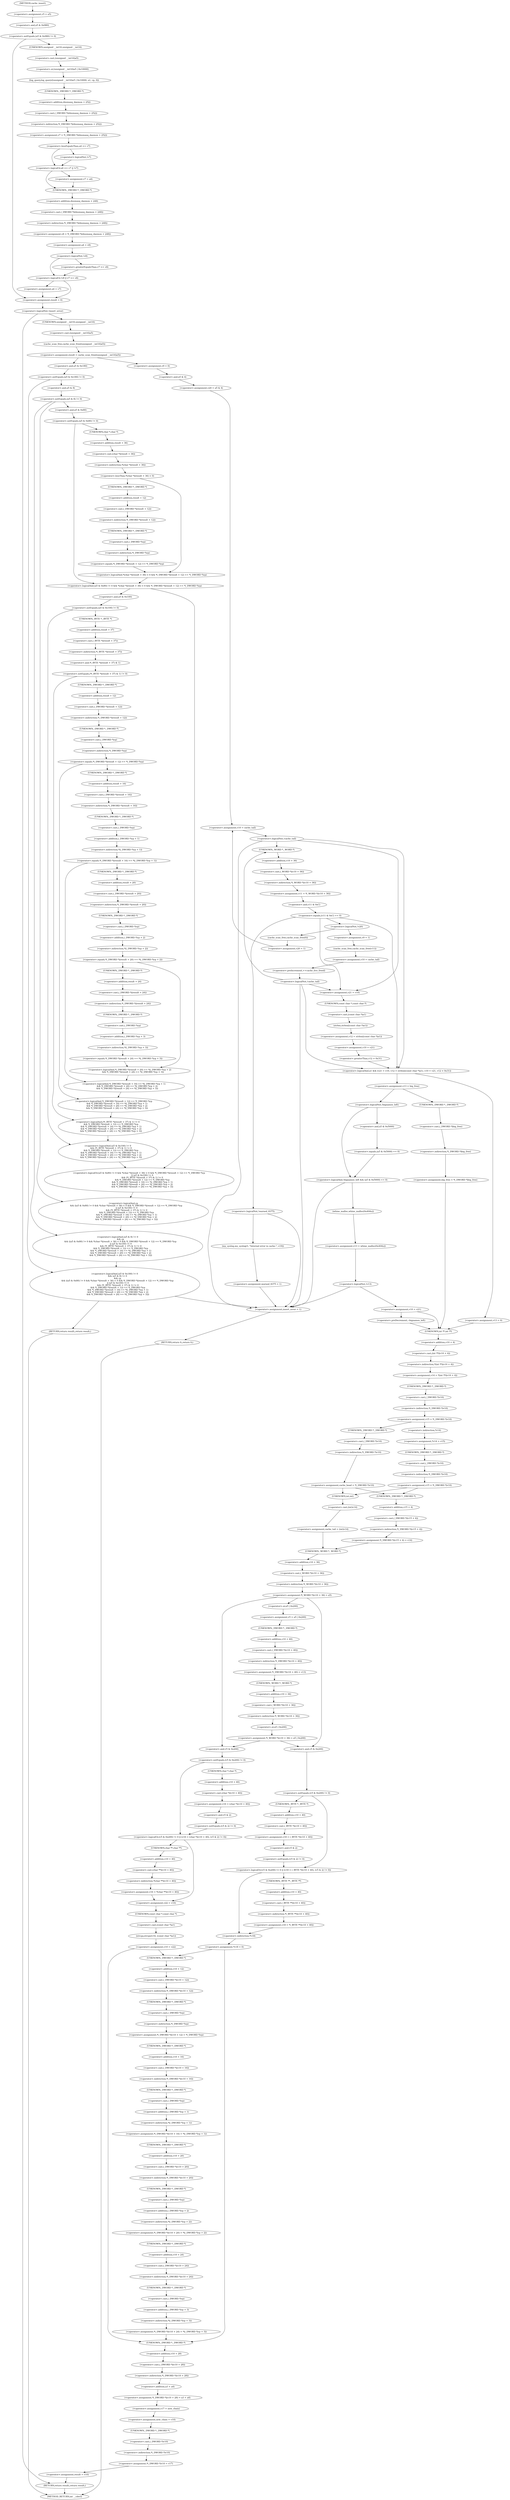digraph cache_insert {  
"1000144" [label = "(<operator>.assignment,v5 = a5)" ]
"1000148" [label = "(<operator>.notEquals,(a5 & 0x980) != 0)" ]
"1000149" [label = "(<operator>.and,a5 & 0x980)" ]
"1000154" [label = "(log_query,log_query((unsigned __int16)a5 | 0x10000, a1, cp, 0))" ]
"1000155" [label = "(<operator>.or,(unsigned __int16)a5 | 0x10000)" ]
"1000156" [label = "(<operator>.cast,(unsigned __int16)a5)" ]
"1000157" [label = "(UNKNOWN,unsigned __int16,unsigned __int16)" ]
"1000163" [label = "(<operator>.assignment,v7 = *(_DWORD *)(dnsmasq_daemon + 252))" ]
"1000165" [label = "(<operator>.indirection,*(_DWORD *)(dnsmasq_daemon + 252))" ]
"1000166" [label = "(<operator>.cast,(_DWORD *)(dnsmasq_daemon + 252))" ]
"1000167" [label = "(UNKNOWN,_DWORD *,_DWORD *)" ]
"1000168" [label = "(<operator>.addition,dnsmasq_daemon + 252)" ]
"1000172" [label = "(<operator>.logicalOr,a4 <= v7 || !v7)" ]
"1000173" [label = "(<operator>.lessEqualsThan,a4 <= v7)" ]
"1000176" [label = "(<operator>.logicalNot,!v7)" ]
"1000178" [label = "(<operator>.assignment,v7 = a4)" ]
"1000181" [label = "(<operator>.assignment,v8 = *(_DWORD *)(dnsmasq_daemon + 248))" ]
"1000183" [label = "(<operator>.indirection,*(_DWORD *)(dnsmasq_daemon + 248))" ]
"1000184" [label = "(<operator>.cast,(_DWORD *)(dnsmasq_daemon + 248))" ]
"1000185" [label = "(UNKNOWN,_DWORD *,_DWORD *)" ]
"1000186" [label = "(<operator>.addition,dnsmasq_daemon + 248)" ]
"1000189" [label = "(<operator>.assignment,a4 = v8)" ]
"1000193" [label = "(<operator>.logicalOr,!v8 || v7 >= v8)" ]
"1000194" [label = "(<operator>.logicalNot,!v8)" ]
"1000196" [label = "(<operator>.greaterEqualsThan,v7 >= v8)" ]
"1000199" [label = "(<operator>.assignment,a4 = v7)" ]
"1000202" [label = "(<operator>.assignment,result = 0)" ]
"1000206" [label = "(<operator>.logicalNot,!insert_error)" ]
"1000209" [label = "(<operator>.assignment,result = cache_scan_free((unsigned __int16)a5))" ]
"1000211" [label = "(cache_scan_free,cache_scan_free((unsigned __int16)a5))" ]
"1000212" [label = "(<operator>.cast,(unsigned __int16)a5)" ]
"1000213" [label = "(UNKNOWN,unsigned __int16,unsigned __int16)" ]
"1000219" [label = "(<operator>.logicalAnd,(a5 & 0x180) != 0\n        && (a5 & 8) != 0\n        && cp\n        && ((a5 & 0x80) != 0 && *(char *)(result + 36) < 0 && *(_DWORD *)(result + 12) == *(_DWORD *)cp\n         || (a5 & 0x100) != 0\n         && (*(_BYTE *)(result + 37) & 1) != 0\n         && *(_DWORD *)(result + 12) == *(_DWORD *)cp\n         && *(_DWORD *)(result + 16) == *((_DWORD *)cp + 1)\n         && *(_DWORD *)(result + 20) == *((_DWORD *)cp + 2)\n         && *(_DWORD *)(result + 24) == *((_DWORD *)cp + 3)))" ]
"1000220" [label = "(<operator>.notEquals,(a5 & 0x180) != 0)" ]
"1000221" [label = "(<operator>.and,a5 & 0x180)" ]
"1000225" [label = "(<operator>.logicalAnd,(a5 & 8) != 0\n        && cp\n        && ((a5 & 0x80) != 0 && *(char *)(result + 36) < 0 && *(_DWORD *)(result + 12) == *(_DWORD *)cp\n         || (a5 & 0x100) != 0\n         && (*(_BYTE *)(result + 37) & 1) != 0\n         && *(_DWORD *)(result + 12) == *(_DWORD *)cp\n         && *(_DWORD *)(result + 16) == *((_DWORD *)cp + 1)\n         && *(_DWORD *)(result + 20) == *((_DWORD *)cp + 2)\n         && *(_DWORD *)(result + 24) == *((_DWORD *)cp + 3)))" ]
"1000226" [label = "(<operator>.notEquals,(a5 & 8) != 0)" ]
"1000227" [label = "(<operator>.and,a5 & 8)" ]
"1000231" [label = "(<operator>.logicalAnd,cp\n        && ((a5 & 0x80) != 0 && *(char *)(result + 36) < 0 && *(_DWORD *)(result + 12) == *(_DWORD *)cp\n         || (a5 & 0x100) != 0\n         && (*(_BYTE *)(result + 37) & 1) != 0\n         && *(_DWORD *)(result + 12) == *(_DWORD *)cp\n         && *(_DWORD *)(result + 16) == *((_DWORD *)cp + 1)\n         && *(_DWORD *)(result + 20) == *((_DWORD *)cp + 2)\n         && *(_DWORD *)(result + 24) == *((_DWORD *)cp + 3)))" ]
"1000233" [label = "(<operator>.logicalOr,(a5 & 0x80) != 0 && *(char *)(result + 36) < 0 && *(_DWORD *)(result + 12) == *(_DWORD *)cp\n         || (a5 & 0x100) != 0\n         && (*(_BYTE *)(result + 37) & 1) != 0\n         && *(_DWORD *)(result + 12) == *(_DWORD *)cp\n         && *(_DWORD *)(result + 16) == *((_DWORD *)cp + 1)\n         && *(_DWORD *)(result + 20) == *((_DWORD *)cp + 2)\n         && *(_DWORD *)(result + 24) == *((_DWORD *)cp + 3))" ]
"1000234" [label = "(<operator>.logicalAnd,(a5 & 0x80) != 0 && *(char *)(result + 36) < 0 && *(_DWORD *)(result + 12) == *(_DWORD *)cp)" ]
"1000235" [label = "(<operator>.notEquals,(a5 & 0x80) != 0)" ]
"1000236" [label = "(<operator>.and,a5 & 0x80)" ]
"1000240" [label = "(<operator>.logicalAnd,*(char *)(result + 36) < 0 && *(_DWORD *)(result + 12) == *(_DWORD *)cp)" ]
"1000241" [label = "(<operator>.lessThan,*(char *)(result + 36) < 0)" ]
"1000242" [label = "(<operator>.indirection,*(char *)(result + 36))" ]
"1000243" [label = "(<operator>.cast,(char *)(result + 36))" ]
"1000244" [label = "(UNKNOWN,char *,char *)" ]
"1000245" [label = "(<operator>.addition,result + 36)" ]
"1000249" [label = "(<operator>.equals,*(_DWORD *)(result + 12) == *(_DWORD *)cp)" ]
"1000250" [label = "(<operator>.indirection,*(_DWORD *)(result + 12))" ]
"1000251" [label = "(<operator>.cast,(_DWORD *)(result + 12))" ]
"1000252" [label = "(UNKNOWN,_DWORD *,_DWORD *)" ]
"1000253" [label = "(<operator>.addition,result + 12)" ]
"1000256" [label = "(<operator>.indirection,*(_DWORD *)cp)" ]
"1000257" [label = "(<operator>.cast,(_DWORD *)cp)" ]
"1000258" [label = "(UNKNOWN,_DWORD *,_DWORD *)" ]
"1000260" [label = "(<operator>.logicalAnd,(a5 & 0x100) != 0\n         && (*(_BYTE *)(result + 37) & 1) != 0\n         && *(_DWORD *)(result + 12) == *(_DWORD *)cp\n         && *(_DWORD *)(result + 16) == *((_DWORD *)cp + 1)\n         && *(_DWORD *)(result + 20) == *((_DWORD *)cp + 2)\n         && *(_DWORD *)(result + 24) == *((_DWORD *)cp + 3))" ]
"1000261" [label = "(<operator>.notEquals,(a5 & 0x100) != 0)" ]
"1000262" [label = "(<operator>.and,a5 & 0x100)" ]
"1000266" [label = "(<operator>.logicalAnd,(*(_BYTE *)(result + 37) & 1) != 0\n         && *(_DWORD *)(result + 12) == *(_DWORD *)cp\n         && *(_DWORD *)(result + 16) == *((_DWORD *)cp + 1)\n         && *(_DWORD *)(result + 20) == *((_DWORD *)cp + 2)\n         && *(_DWORD *)(result + 24) == *((_DWORD *)cp + 3))" ]
"1000267" [label = "(<operator>.notEquals,(*(_BYTE *)(result + 37) & 1) != 0)" ]
"1000268" [label = "(<operator>.and,*(_BYTE *)(result + 37) & 1)" ]
"1000269" [label = "(<operator>.indirection,*(_BYTE *)(result + 37))" ]
"1000270" [label = "(<operator>.cast,(_BYTE *)(result + 37))" ]
"1000271" [label = "(UNKNOWN,_BYTE *,_BYTE *)" ]
"1000272" [label = "(<operator>.addition,result + 37)" ]
"1000277" [label = "(<operator>.logicalAnd,*(_DWORD *)(result + 12) == *(_DWORD *)cp\n         && *(_DWORD *)(result + 16) == *((_DWORD *)cp + 1)\n         && *(_DWORD *)(result + 20) == *((_DWORD *)cp + 2)\n         && *(_DWORD *)(result + 24) == *((_DWORD *)cp + 3))" ]
"1000278" [label = "(<operator>.equals,*(_DWORD *)(result + 12) == *(_DWORD *)cp)" ]
"1000279" [label = "(<operator>.indirection,*(_DWORD *)(result + 12))" ]
"1000280" [label = "(<operator>.cast,(_DWORD *)(result + 12))" ]
"1000281" [label = "(UNKNOWN,_DWORD *,_DWORD *)" ]
"1000282" [label = "(<operator>.addition,result + 12)" ]
"1000285" [label = "(<operator>.indirection,*(_DWORD *)cp)" ]
"1000286" [label = "(<operator>.cast,(_DWORD *)cp)" ]
"1000287" [label = "(UNKNOWN,_DWORD *,_DWORD *)" ]
"1000289" [label = "(<operator>.logicalAnd,*(_DWORD *)(result + 16) == *((_DWORD *)cp + 1)\n         && *(_DWORD *)(result + 20) == *((_DWORD *)cp + 2)\n         && *(_DWORD *)(result + 24) == *((_DWORD *)cp + 3))" ]
"1000290" [label = "(<operator>.equals,*(_DWORD *)(result + 16) == *((_DWORD *)cp + 1))" ]
"1000291" [label = "(<operator>.indirection,*(_DWORD *)(result + 16))" ]
"1000292" [label = "(<operator>.cast,(_DWORD *)(result + 16))" ]
"1000293" [label = "(UNKNOWN,_DWORD *,_DWORD *)" ]
"1000294" [label = "(<operator>.addition,result + 16)" ]
"1000297" [label = "(<operator>.indirection,*((_DWORD *)cp + 1))" ]
"1000298" [label = "(<operator>.addition,(_DWORD *)cp + 1)" ]
"1000299" [label = "(<operator>.cast,(_DWORD *)cp)" ]
"1000300" [label = "(UNKNOWN,_DWORD *,_DWORD *)" ]
"1000303" [label = "(<operator>.logicalAnd,*(_DWORD *)(result + 20) == *((_DWORD *)cp + 2)\n         && *(_DWORD *)(result + 24) == *((_DWORD *)cp + 3))" ]
"1000304" [label = "(<operator>.equals,*(_DWORD *)(result + 20) == *((_DWORD *)cp + 2))" ]
"1000305" [label = "(<operator>.indirection,*(_DWORD *)(result + 20))" ]
"1000306" [label = "(<operator>.cast,(_DWORD *)(result + 20))" ]
"1000307" [label = "(UNKNOWN,_DWORD *,_DWORD *)" ]
"1000308" [label = "(<operator>.addition,result + 20)" ]
"1000311" [label = "(<operator>.indirection,*((_DWORD *)cp + 2))" ]
"1000312" [label = "(<operator>.addition,(_DWORD *)cp + 2)" ]
"1000313" [label = "(<operator>.cast,(_DWORD *)cp)" ]
"1000314" [label = "(UNKNOWN,_DWORD *,_DWORD *)" ]
"1000317" [label = "(<operator>.equals,*(_DWORD *)(result + 24) == *((_DWORD *)cp + 3))" ]
"1000318" [label = "(<operator>.indirection,*(_DWORD *)(result + 24))" ]
"1000319" [label = "(<operator>.cast,(_DWORD *)(result + 24))" ]
"1000320" [label = "(UNKNOWN,_DWORD *,_DWORD *)" ]
"1000321" [label = "(<operator>.addition,result + 24)" ]
"1000324" [label = "(<operator>.indirection,*((_DWORD *)cp + 3))" ]
"1000325" [label = "(<operator>.addition,(_DWORD *)cp + 3)" ]
"1000326" [label = "(<operator>.cast,(_DWORD *)cp)" ]
"1000327" [label = "(UNKNOWN,_DWORD *,_DWORD *)" ]
"1000331" [label = "(RETURN,return result;,return result;)" ]
"1000334" [label = "(<operator>.assignment,insert_error = 1)" ]
"1000337" [label = "(RETURN,return 0;,return 0;)" ]
"1000339" [label = "(<operator>.assignment,v9 = 0)" ]
"1000342" [label = "(<operator>.assignment,v20 = a5 & 4)" ]
"1000344" [label = "(<operator>.and,a5 & 4)" ]
"1000348" [label = "(<operator>.assignment,v10 = cache_tail)" ]
"1000352" [label = "(<operator>.logicalNot,!cache_tail)" ]
"1000358" [label = "(<operator>.assignment,v11 = *(_WORD *)(v10 + 36))" ]
"1000360" [label = "(<operator>.indirection,*(_WORD *)(v10 + 36))" ]
"1000361" [label = "(<operator>.cast,(_WORD *)(v10 + 36))" ]
"1000362" [label = "(UNKNOWN,_WORD *,_WORD *)" ]
"1000363" [label = "(<operator>.addition,v10 + 36)" ]
"1000367" [label = "(<operator>.equals,(v11 & 0xC) == 0)" ]
"1000368" [label = "(<operator>.and,v11 & 0xC)" ]
"1000377" [label = "(<operator>.logicalNot,!warned_8375)" ]
"1000380" [label = "(my_syslog,my_syslog(3, \"Internal error in cache.\", v19))" ]
"1000384" [label = "(<operator>.assignment,warned_8375 = 1)" ]
"1000389" [label = "(<operator>.logicalNot,!v20)" ]
"1000392" [label = "(cache_scan_free,cache_scan_free(0))" ]
"1000394" [label = "(<operator>.assignment,v20 = 1)" ]
"1000398" [label = "(<operator>.assignment,v9 = 1)" ]
"1000401" [label = "(cache_scan_free,cache_scan_free(v11))" ]
"1000403" [label = "(<operator>.assignment,v10 = cache_tail)" ]
"1000406" [label = "(<operator>.preIncrement,++cache_live_freed)" ]
"1000409" [label = "(<operator>.logicalNot,!cache_tail)" ]
"1000413" [label = "(<operator>.logicalAnd,a1 && (v21 = v10, v12 = strlen((const char *)a1), v10 = v21, v12 > 0x31))" ]
"1000416" [label = "(<operator>.assignment,v21 = v10)" ]
"1000420" [label = "(<operator>.assignment,v12 = strlen((const char *)a1))" ]
"1000422" [label = "(strlen,strlen((const char *)a1))" ]
"1000423" [label = "(<operator>.cast,(const char *)a1)" ]
"1000424" [label = "(UNKNOWN,const char *,const char *)" ]
"1000427" [label = "(<operator>.assignment,v10 = v21)" ]
"1000430" [label = "(<operator>.greaterThan,v12 > 0x31)" ]
"1000434" [label = "(<operator>.assignment,v13 = big_free)" ]
"1000440" [label = "(<operator>.assignment,big_free = *(_DWORD *)big_free)" ]
"1000442" [label = "(<operator>.indirection,*(_DWORD *)big_free)" ]
"1000443" [label = "(<operator>.cast,(_DWORD *)big_free)" ]
"1000444" [label = "(UNKNOWN,_DWORD *,_DWORD *)" ]
"1000449" [label = "(<operator>.logicalAnd,!bignames_left && (a5 & 0x5000) == 0)" ]
"1000450" [label = "(<operator>.logicalNot,!bignames_left)" ]
"1000452" [label = "(<operator>.equals,(a5 & 0x5000) == 0)" ]
"1000453" [label = "(<operator>.and,a5 & 0x5000)" ]
"1000458" [label = "(<operator>.assignment,v13 = whine_malloc(0x404u))" ]
"1000460" [label = "(whine_malloc,whine_malloc(0x404u))" ]
"1000463" [label = "(<operator>.logicalNot,!v13)" ]
"1000466" [label = "(<operator>.assignment,v10 = v21)" ]
"1000471" [label = "(<operator>.preDecrement,--bignames_left)" ]
"1000475" [label = "(<operator>.assignment,v13 = 0)" ]
"1000478" [label = "(<operator>.assignment,v14 = *(int **)(v10 + 4))" ]
"1000480" [label = "(<operator>.indirection,*(int **)(v10 + 4))" ]
"1000481" [label = "(<operator>.cast,(int **)(v10 + 4))" ]
"1000482" [label = "(UNKNOWN,int **,int **)" ]
"1000483" [label = "(<operator>.addition,v10 + 4)" ]
"1000486" [label = "(<operator>.assignment,v15 = *(_DWORD *)v10)" ]
"1000488" [label = "(<operator>.indirection,*(_DWORD *)v10)" ]
"1000489" [label = "(<operator>.cast,(_DWORD *)v10)" ]
"1000490" [label = "(UNKNOWN,_DWORD *,_DWORD *)" ]
"1000495" [label = "(<operator>.assignment,*v14 = v15)" ]
"1000496" [label = "(<operator>.indirection,*v14)" ]
"1000499" [label = "(<operator>.assignment,v15 = *(_DWORD *)v10)" ]
"1000501" [label = "(<operator>.indirection,*(_DWORD *)v10)" ]
"1000502" [label = "(<operator>.cast,(_DWORD *)v10)" ]
"1000503" [label = "(UNKNOWN,_DWORD *,_DWORD *)" ]
"1000507" [label = "(<operator>.assignment,cache_head = *(_DWORD *)v10)" ]
"1000509" [label = "(<operator>.indirection,*(_DWORD *)v10)" ]
"1000510" [label = "(<operator>.cast,(_DWORD *)v10)" ]
"1000511" [label = "(UNKNOWN,_DWORD *,_DWORD *)" ]
"1000515" [label = "(<operator>.assignment,*(_DWORD *)(v15 + 4) = v14)" ]
"1000516" [label = "(<operator>.indirection,*(_DWORD *)(v15 + 4))" ]
"1000517" [label = "(<operator>.cast,(_DWORD *)(v15 + 4))" ]
"1000518" [label = "(UNKNOWN,_DWORD *,_DWORD *)" ]
"1000519" [label = "(<operator>.addition,v15 + 4)" ]
"1000524" [label = "(<operator>.assignment,cache_tail = (int)v14)" ]
"1000526" [label = "(<operator>.cast,(int)v14)" ]
"1000527" [label = "(UNKNOWN,int,int)" ]
"1000529" [label = "(<operator>.assignment,*(_WORD *)(v10 + 36) = a5)" ]
"1000530" [label = "(<operator>.indirection,*(_WORD *)(v10 + 36))" ]
"1000531" [label = "(<operator>.cast,(_WORD *)(v10 + 36))" ]
"1000532" [label = "(UNKNOWN,_WORD *,_WORD *)" ]
"1000533" [label = "(<operator>.addition,v10 + 36)" ]
"1000540" [label = "(<operator>.assignment,v5 = a5 | 0x200)" ]
"1000542" [label = "(<operator>.or,a5 | 0x200)" ]
"1000545" [label = "(<operator>.assignment,*(_DWORD *)(v10 + 40) = v13)" ]
"1000546" [label = "(<operator>.indirection,*(_DWORD *)(v10 + 40))" ]
"1000547" [label = "(<operator>.cast,(_DWORD *)(v10 + 40))" ]
"1000548" [label = "(UNKNOWN,_DWORD *,_DWORD *)" ]
"1000549" [label = "(<operator>.addition,v10 + 40)" ]
"1000553" [label = "(<operator>.assignment,*(_WORD *)(v10 + 36) = a5 | 0x200)" ]
"1000554" [label = "(<operator>.indirection,*(_WORD *)(v10 + 36))" ]
"1000555" [label = "(<operator>.cast,(_WORD *)(v10 + 36))" ]
"1000556" [label = "(UNKNOWN,_WORD *,_WORD *)" ]
"1000557" [label = "(<operator>.addition,v10 + 36)" ]
"1000560" [label = "(<operator>.or,a5 | 0x200)" ]
"1000567" [label = "(<operator>.logicalOr,(v5 & 0x200) != 0 || (v16 = (char *)(v10 + 40), (v5 & 2) != 0))" ]
"1000568" [label = "(<operator>.notEquals,(v5 & 0x200) != 0)" ]
"1000569" [label = "(<operator>.and,v5 & 0x200)" ]
"1000574" [label = "(<operator>.assignment,v16 = (char *)(v10 + 40))" ]
"1000576" [label = "(<operator>.cast,(char *)(v10 + 40))" ]
"1000577" [label = "(UNKNOWN,char *,char *)" ]
"1000578" [label = "(<operator>.addition,v10 + 40)" ]
"1000581" [label = "(<operator>.notEquals,(v5 & 2) != 0)" ]
"1000582" [label = "(<operator>.and,v5 & 2)" ]
"1000586" [label = "(<operator>.assignment,v16 = *(char **)(v10 + 40))" ]
"1000588" [label = "(<operator>.indirection,*(char **)(v10 + 40))" ]
"1000589" [label = "(<operator>.cast,(char **)(v10 + 40))" ]
"1000590" [label = "(UNKNOWN,char **,char **)" ]
"1000591" [label = "(<operator>.addition,v10 + 40)" ]
"1000594" [label = "(<operator>.assignment,v22 = v10)" ]
"1000597" [label = "(strcpy,strcpy(v16, (const char *)a1))" ]
"1000599" [label = "(<operator>.cast,(const char *)a1)" ]
"1000600" [label = "(UNKNOWN,const char *,const char *)" ]
"1000602" [label = "(<operator>.assignment,v10 = v22)" ]
"1000608" [label = "(<operator>.logicalOr,(v5 & 0x200) != 0 || (v18 = (_BYTE *)(v10 + 40), (v5 & 2) != 0))" ]
"1000609" [label = "(<operator>.notEquals,(v5 & 0x200) != 0)" ]
"1000610" [label = "(<operator>.and,v5 & 0x200)" ]
"1000615" [label = "(<operator>.assignment,v18 = (_BYTE *)(v10 + 40))" ]
"1000617" [label = "(<operator>.cast,(_BYTE *)(v10 + 40))" ]
"1000618" [label = "(UNKNOWN,_BYTE *,_BYTE *)" ]
"1000619" [label = "(<operator>.addition,v10 + 40)" ]
"1000622" [label = "(<operator>.notEquals,(v5 & 2) != 0)" ]
"1000623" [label = "(<operator>.and,v5 & 2)" ]
"1000627" [label = "(<operator>.assignment,v18 = *(_BYTE **)(v10 + 40))" ]
"1000629" [label = "(<operator>.indirection,*(_BYTE **)(v10 + 40))" ]
"1000630" [label = "(<operator>.cast,(_BYTE **)(v10 + 40))" ]
"1000631" [label = "(UNKNOWN,_BYTE **,_BYTE **)" ]
"1000632" [label = "(<operator>.addition,v10 + 40)" ]
"1000635" [label = "(<operator>.assignment,*v18 = 0)" ]
"1000636" [label = "(<operator>.indirection,*v18)" ]
"1000642" [label = "(<operator>.assignment,*(_DWORD *)(v10 + 12) = *(_DWORD *)cp)" ]
"1000643" [label = "(<operator>.indirection,*(_DWORD *)(v10 + 12))" ]
"1000644" [label = "(<operator>.cast,(_DWORD *)(v10 + 12))" ]
"1000645" [label = "(UNKNOWN,_DWORD *,_DWORD *)" ]
"1000646" [label = "(<operator>.addition,v10 + 12)" ]
"1000649" [label = "(<operator>.indirection,*(_DWORD *)cp)" ]
"1000650" [label = "(<operator>.cast,(_DWORD *)cp)" ]
"1000651" [label = "(UNKNOWN,_DWORD *,_DWORD *)" ]
"1000653" [label = "(<operator>.assignment,*(_DWORD *)(v10 + 16) = *((_DWORD *)cp + 1))" ]
"1000654" [label = "(<operator>.indirection,*(_DWORD *)(v10 + 16))" ]
"1000655" [label = "(<operator>.cast,(_DWORD *)(v10 + 16))" ]
"1000656" [label = "(UNKNOWN,_DWORD *,_DWORD *)" ]
"1000657" [label = "(<operator>.addition,v10 + 16)" ]
"1000660" [label = "(<operator>.indirection,*((_DWORD *)cp + 1))" ]
"1000661" [label = "(<operator>.addition,(_DWORD *)cp + 1)" ]
"1000662" [label = "(<operator>.cast,(_DWORD *)cp)" ]
"1000663" [label = "(UNKNOWN,_DWORD *,_DWORD *)" ]
"1000666" [label = "(<operator>.assignment,*(_DWORD *)(v10 + 20) = *((_DWORD *)cp + 2))" ]
"1000667" [label = "(<operator>.indirection,*(_DWORD *)(v10 + 20))" ]
"1000668" [label = "(<operator>.cast,(_DWORD *)(v10 + 20))" ]
"1000669" [label = "(UNKNOWN,_DWORD *,_DWORD *)" ]
"1000670" [label = "(<operator>.addition,v10 + 20)" ]
"1000673" [label = "(<operator>.indirection,*((_DWORD *)cp + 2))" ]
"1000674" [label = "(<operator>.addition,(_DWORD *)cp + 2)" ]
"1000675" [label = "(<operator>.cast,(_DWORD *)cp)" ]
"1000676" [label = "(UNKNOWN,_DWORD *,_DWORD *)" ]
"1000679" [label = "(<operator>.assignment,*(_DWORD *)(v10 + 24) = *((_DWORD *)cp + 3))" ]
"1000680" [label = "(<operator>.indirection,*(_DWORD *)(v10 + 24))" ]
"1000681" [label = "(<operator>.cast,(_DWORD *)(v10 + 24))" ]
"1000682" [label = "(UNKNOWN,_DWORD *,_DWORD *)" ]
"1000683" [label = "(<operator>.addition,v10 + 24)" ]
"1000686" [label = "(<operator>.indirection,*((_DWORD *)cp + 3))" ]
"1000687" [label = "(<operator>.addition,(_DWORD *)cp + 3)" ]
"1000688" [label = "(<operator>.cast,(_DWORD *)cp)" ]
"1000689" [label = "(UNKNOWN,_DWORD *,_DWORD *)" ]
"1000692" [label = "(<operator>.assignment,*(_DWORD *)(v10 + 28) = a3 + a4)" ]
"1000693" [label = "(<operator>.indirection,*(_DWORD *)(v10 + 28))" ]
"1000694" [label = "(<operator>.cast,(_DWORD *)(v10 + 28))" ]
"1000695" [label = "(UNKNOWN,_DWORD *,_DWORD *)" ]
"1000696" [label = "(<operator>.addition,v10 + 28)" ]
"1000699" [label = "(<operator>.addition,a3 + a4)" ]
"1000702" [label = "(<operator>.assignment,v17 = new_chain)" ]
"1000705" [label = "(<operator>.assignment,new_chain = v10)" ]
"1000708" [label = "(<operator>.assignment,*(_DWORD *)v10 = v17)" ]
"1000709" [label = "(<operator>.indirection,*(_DWORD *)v10)" ]
"1000710" [label = "(<operator>.cast,(_DWORD *)v10)" ]
"1000711" [label = "(UNKNOWN,_DWORD *,_DWORD *)" ]
"1000714" [label = "(<operator>.assignment,result = v10)" ]
"1000717" [label = "(RETURN,return result;,return result;)" ]
"1000119" [label = "(METHOD,cache_insert)" ]
"1000719" [label = "(METHOD_RETURN,int __cdecl)" ]
  "1000144" -> "1000149" 
  "1000148" -> "1000157" 
  "1000148" -> "1000202" 
  "1000149" -> "1000148" 
  "1000154" -> "1000167" 
  "1000155" -> "1000154" 
  "1000156" -> "1000155" 
  "1000157" -> "1000156" 
  "1000163" -> "1000173" 
  "1000165" -> "1000163" 
  "1000166" -> "1000165" 
  "1000167" -> "1000168" 
  "1000168" -> "1000166" 
  "1000172" -> "1000178" 
  "1000172" -> "1000185" 
  "1000173" -> "1000172" 
  "1000173" -> "1000176" 
  "1000176" -> "1000172" 
  "1000178" -> "1000185" 
  "1000181" -> "1000189" 
  "1000183" -> "1000181" 
  "1000184" -> "1000183" 
  "1000185" -> "1000186" 
  "1000186" -> "1000184" 
  "1000189" -> "1000194" 
  "1000193" -> "1000199" 
  "1000193" -> "1000202" 
  "1000194" -> "1000193" 
  "1000194" -> "1000196" 
  "1000196" -> "1000193" 
  "1000199" -> "1000202" 
  "1000202" -> "1000206" 
  "1000206" -> "1000213" 
  "1000206" -> "1000717" 
  "1000209" -> "1000221" 
  "1000209" -> "1000339" 
  "1000211" -> "1000209" 
  "1000212" -> "1000211" 
  "1000213" -> "1000212" 
  "1000219" -> "1000331" 
  "1000219" -> "1000334" 
  "1000220" -> "1000219" 
  "1000220" -> "1000227" 
  "1000221" -> "1000220" 
  "1000225" -> "1000219" 
  "1000226" -> "1000225" 
  "1000226" -> "1000231" 
  "1000226" -> "1000236" 
  "1000227" -> "1000226" 
  "1000231" -> "1000225" 
  "1000233" -> "1000231" 
  "1000234" -> "1000233" 
  "1000234" -> "1000262" 
  "1000235" -> "1000244" 
  "1000235" -> "1000234" 
  "1000236" -> "1000235" 
  "1000240" -> "1000234" 
  "1000241" -> "1000252" 
  "1000241" -> "1000240" 
  "1000242" -> "1000241" 
  "1000243" -> "1000242" 
  "1000244" -> "1000245" 
  "1000245" -> "1000243" 
  "1000249" -> "1000240" 
  "1000250" -> "1000258" 
  "1000251" -> "1000250" 
  "1000252" -> "1000253" 
  "1000253" -> "1000251" 
  "1000256" -> "1000249" 
  "1000257" -> "1000256" 
  "1000258" -> "1000257" 
  "1000260" -> "1000233" 
  "1000261" -> "1000271" 
  "1000261" -> "1000260" 
  "1000262" -> "1000261" 
  "1000266" -> "1000260" 
  "1000267" -> "1000281" 
  "1000267" -> "1000266" 
  "1000268" -> "1000267" 
  "1000269" -> "1000268" 
  "1000270" -> "1000269" 
  "1000271" -> "1000272" 
  "1000272" -> "1000270" 
  "1000277" -> "1000266" 
  "1000278" -> "1000293" 
  "1000278" -> "1000277" 
  "1000279" -> "1000287" 
  "1000280" -> "1000279" 
  "1000281" -> "1000282" 
  "1000282" -> "1000280" 
  "1000285" -> "1000278" 
  "1000286" -> "1000285" 
  "1000287" -> "1000286" 
  "1000289" -> "1000277" 
  "1000290" -> "1000307" 
  "1000290" -> "1000289" 
  "1000291" -> "1000300" 
  "1000292" -> "1000291" 
  "1000293" -> "1000294" 
  "1000294" -> "1000292" 
  "1000297" -> "1000290" 
  "1000298" -> "1000297" 
  "1000299" -> "1000298" 
  "1000300" -> "1000299" 
  "1000303" -> "1000289" 
  "1000304" -> "1000320" 
  "1000304" -> "1000303" 
  "1000305" -> "1000314" 
  "1000306" -> "1000305" 
  "1000307" -> "1000308" 
  "1000308" -> "1000306" 
  "1000311" -> "1000304" 
  "1000312" -> "1000311" 
  "1000313" -> "1000312" 
  "1000314" -> "1000313" 
  "1000317" -> "1000303" 
  "1000318" -> "1000327" 
  "1000319" -> "1000318" 
  "1000320" -> "1000321" 
  "1000321" -> "1000319" 
  "1000324" -> "1000317" 
  "1000325" -> "1000324" 
  "1000326" -> "1000325" 
  "1000327" -> "1000326" 
  "1000331" -> "1000719" 
  "1000334" -> "1000337" 
  "1000337" -> "1000719" 
  "1000339" -> "1000344" 
  "1000342" -> "1000348" 
  "1000344" -> "1000342" 
  "1000348" -> "1000352" 
  "1000352" -> "1000334" 
  "1000352" -> "1000362" 
  "1000352" -> "1000413" 
  "1000352" -> "1000416" 
  "1000358" -> "1000368" 
  "1000360" -> "1000358" 
  "1000361" -> "1000360" 
  "1000362" -> "1000363" 
  "1000363" -> "1000361" 
  "1000367" -> "1000413" 
  "1000367" -> "1000416" 
  "1000367" -> "1000377" 
  "1000367" -> "1000389" 
  "1000368" -> "1000367" 
  "1000377" -> "1000380" 
  "1000377" -> "1000334" 
  "1000380" -> "1000384" 
  "1000384" -> "1000334" 
  "1000389" -> "1000392" 
  "1000389" -> "1000398" 
  "1000392" -> "1000394" 
  "1000394" -> "1000348" 
  "1000398" -> "1000401" 
  "1000401" -> "1000403" 
  "1000403" -> "1000406" 
  "1000406" -> "1000409" 
  "1000409" -> "1000362" 
  "1000409" -> "1000413" 
  "1000409" -> "1000416" 
  "1000409" -> "1000334" 
  "1000413" -> "1000434" 
  "1000413" -> "1000475" 
  "1000416" -> "1000424" 
  "1000420" -> "1000427" 
  "1000422" -> "1000420" 
  "1000423" -> "1000422" 
  "1000424" -> "1000423" 
  "1000427" -> "1000430" 
  "1000430" -> "1000413" 
  "1000434" -> "1000444" 
  "1000434" -> "1000450" 
  "1000440" -> "1000482" 
  "1000442" -> "1000440" 
  "1000443" -> "1000442" 
  "1000444" -> "1000443" 
  "1000449" -> "1000334" 
  "1000449" -> "1000460" 
  "1000450" -> "1000449" 
  "1000450" -> "1000453" 
  "1000452" -> "1000449" 
  "1000453" -> "1000452" 
  "1000458" -> "1000463" 
  "1000460" -> "1000458" 
  "1000463" -> "1000334" 
  "1000463" -> "1000466" 
  "1000466" -> "1000471" 
  "1000466" -> "1000482" 
  "1000471" -> "1000482" 
  "1000475" -> "1000482" 
  "1000478" -> "1000490" 
  "1000480" -> "1000478" 
  "1000481" -> "1000480" 
  "1000482" -> "1000483" 
  "1000483" -> "1000481" 
  "1000486" -> "1000496" 
  "1000486" -> "1000511" 
  "1000488" -> "1000486" 
  "1000489" -> "1000488" 
  "1000490" -> "1000489" 
  "1000495" -> "1000503" 
  "1000496" -> "1000495" 
  "1000499" -> "1000518" 
  "1000499" -> "1000527" 
  "1000501" -> "1000499" 
  "1000502" -> "1000501" 
  "1000503" -> "1000502" 
  "1000507" -> "1000518" 
  "1000507" -> "1000527" 
  "1000509" -> "1000507" 
  "1000510" -> "1000509" 
  "1000511" -> "1000510" 
  "1000515" -> "1000532" 
  "1000516" -> "1000515" 
  "1000517" -> "1000516" 
  "1000518" -> "1000519" 
  "1000519" -> "1000517" 
  "1000524" -> "1000532" 
  "1000526" -> "1000524" 
  "1000527" -> "1000526" 
  "1000529" -> "1000542" 
  "1000529" -> "1000569" 
  "1000529" -> "1000610" 
  "1000530" -> "1000529" 
  "1000531" -> "1000530" 
  "1000532" -> "1000533" 
  "1000533" -> "1000531" 
  "1000540" -> "1000548" 
  "1000542" -> "1000540" 
  "1000545" -> "1000556" 
  "1000546" -> "1000545" 
  "1000547" -> "1000546" 
  "1000548" -> "1000549" 
  "1000549" -> "1000547" 
  "1000553" -> "1000569" 
  "1000553" -> "1000610" 
  "1000554" -> "1000560" 
  "1000555" -> "1000554" 
  "1000556" -> "1000557" 
  "1000557" -> "1000555" 
  "1000560" -> "1000553" 
  "1000567" -> "1000590" 
  "1000567" -> "1000594" 
  "1000568" -> "1000567" 
  "1000568" -> "1000577" 
  "1000569" -> "1000568" 
  "1000574" -> "1000582" 
  "1000576" -> "1000574" 
  "1000577" -> "1000578" 
  "1000578" -> "1000576" 
  "1000581" -> "1000567" 
  "1000582" -> "1000581" 
  "1000586" -> "1000594" 
  "1000588" -> "1000586" 
  "1000589" -> "1000588" 
  "1000590" -> "1000591" 
  "1000591" -> "1000589" 
  "1000594" -> "1000600" 
  "1000597" -> "1000602" 
  "1000599" -> "1000597" 
  "1000600" -> "1000599" 
  "1000602" -> "1000645" 
  "1000602" -> "1000695" 
  "1000608" -> "1000631" 
  "1000608" -> "1000636" 
  "1000609" -> "1000608" 
  "1000609" -> "1000618" 
  "1000610" -> "1000609" 
  "1000615" -> "1000623" 
  "1000617" -> "1000615" 
  "1000618" -> "1000619" 
  "1000619" -> "1000617" 
  "1000622" -> "1000608" 
  "1000623" -> "1000622" 
  "1000627" -> "1000636" 
  "1000629" -> "1000627" 
  "1000630" -> "1000629" 
  "1000631" -> "1000632" 
  "1000632" -> "1000630" 
  "1000635" -> "1000645" 
  "1000635" -> "1000695" 
  "1000636" -> "1000635" 
  "1000642" -> "1000656" 
  "1000643" -> "1000651" 
  "1000644" -> "1000643" 
  "1000645" -> "1000646" 
  "1000646" -> "1000644" 
  "1000649" -> "1000642" 
  "1000650" -> "1000649" 
  "1000651" -> "1000650" 
  "1000653" -> "1000669" 
  "1000654" -> "1000663" 
  "1000655" -> "1000654" 
  "1000656" -> "1000657" 
  "1000657" -> "1000655" 
  "1000660" -> "1000653" 
  "1000661" -> "1000660" 
  "1000662" -> "1000661" 
  "1000663" -> "1000662" 
  "1000666" -> "1000682" 
  "1000667" -> "1000676" 
  "1000668" -> "1000667" 
  "1000669" -> "1000670" 
  "1000670" -> "1000668" 
  "1000673" -> "1000666" 
  "1000674" -> "1000673" 
  "1000675" -> "1000674" 
  "1000676" -> "1000675" 
  "1000679" -> "1000695" 
  "1000680" -> "1000689" 
  "1000681" -> "1000680" 
  "1000682" -> "1000683" 
  "1000683" -> "1000681" 
  "1000686" -> "1000679" 
  "1000687" -> "1000686" 
  "1000688" -> "1000687" 
  "1000689" -> "1000688" 
  "1000692" -> "1000702" 
  "1000693" -> "1000699" 
  "1000694" -> "1000693" 
  "1000695" -> "1000696" 
  "1000696" -> "1000694" 
  "1000699" -> "1000692" 
  "1000702" -> "1000705" 
  "1000705" -> "1000711" 
  "1000708" -> "1000714" 
  "1000709" -> "1000708" 
  "1000710" -> "1000709" 
  "1000711" -> "1000710" 
  "1000714" -> "1000717" 
  "1000717" -> "1000719" 
  "1000119" -> "1000144" 
}
